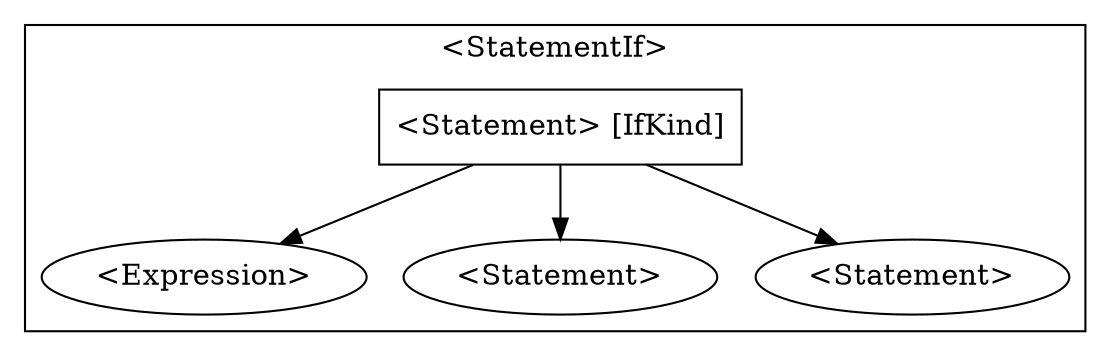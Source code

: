 digraph {

    subgraph clusterStatementIf {
        label="<StatementIf>"
        statementIf[shape="box" label="<Statement> [IfKind]"];
        statementIf1[label="<Expression>"];
        statementIf2[label="<Statement>"];
        statementIf3[label="<Statement>"];
    }

    {
        statementIf -> statementIf1;
        statementIf -> statementIf2;
        statementIf -> statementIf3;
    }
}